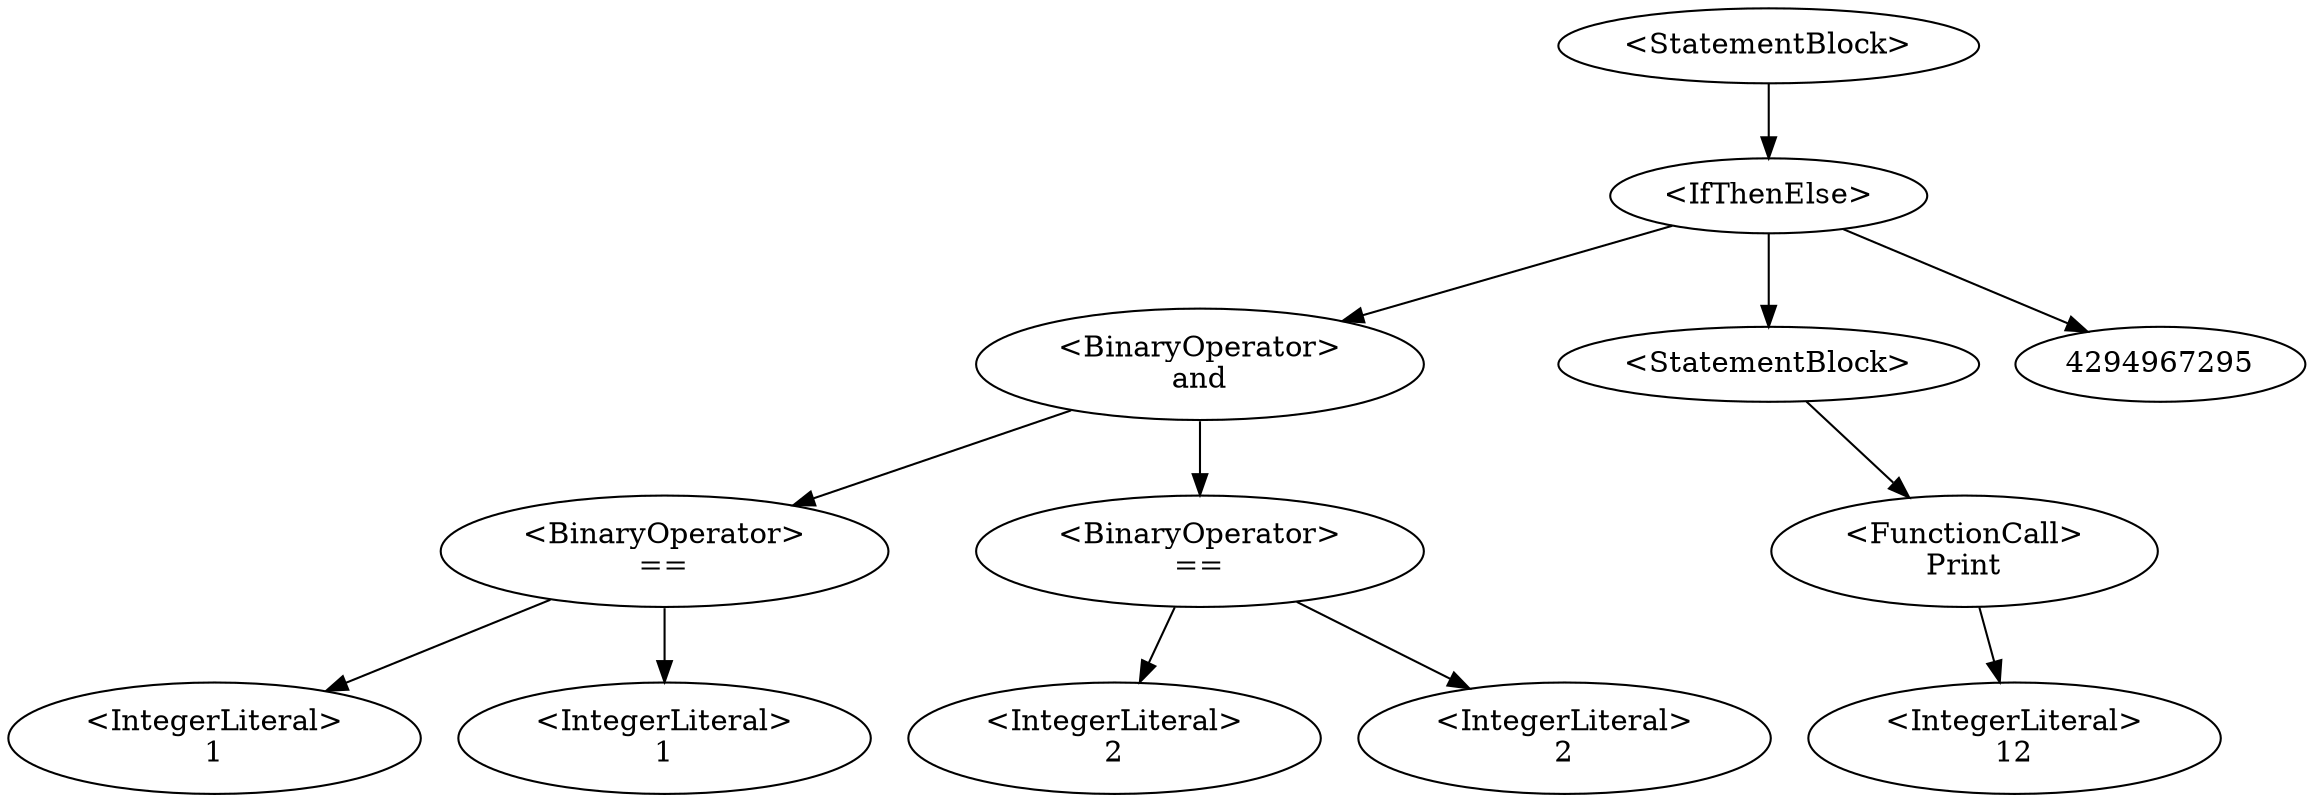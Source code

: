 digraph G {
0 [label="<StatementBlock>"];0->1;
1 [label="<IfThenElse>"];1->5;1->9;1->4294967295;
5 [label="<BinaryOperator>\nand"];5->3;5->7;
3 [label="<BinaryOperator>\n=="];3->2;3->4;
2 [label="<IntegerLiteral>\n1"];
4 [label="<IntegerLiteral>\n1"];
7 [label="<BinaryOperator>\n=="];7->6;7->8;
6 [label="<IntegerLiteral>\n2"];
8 [label="<IntegerLiteral>\n2"];
9 [label="<StatementBlock>"];9->11;
11 [label="<FunctionCall>\nPrint"];11->12;
12 [label="<IntegerLiteral>\n12"];
}
